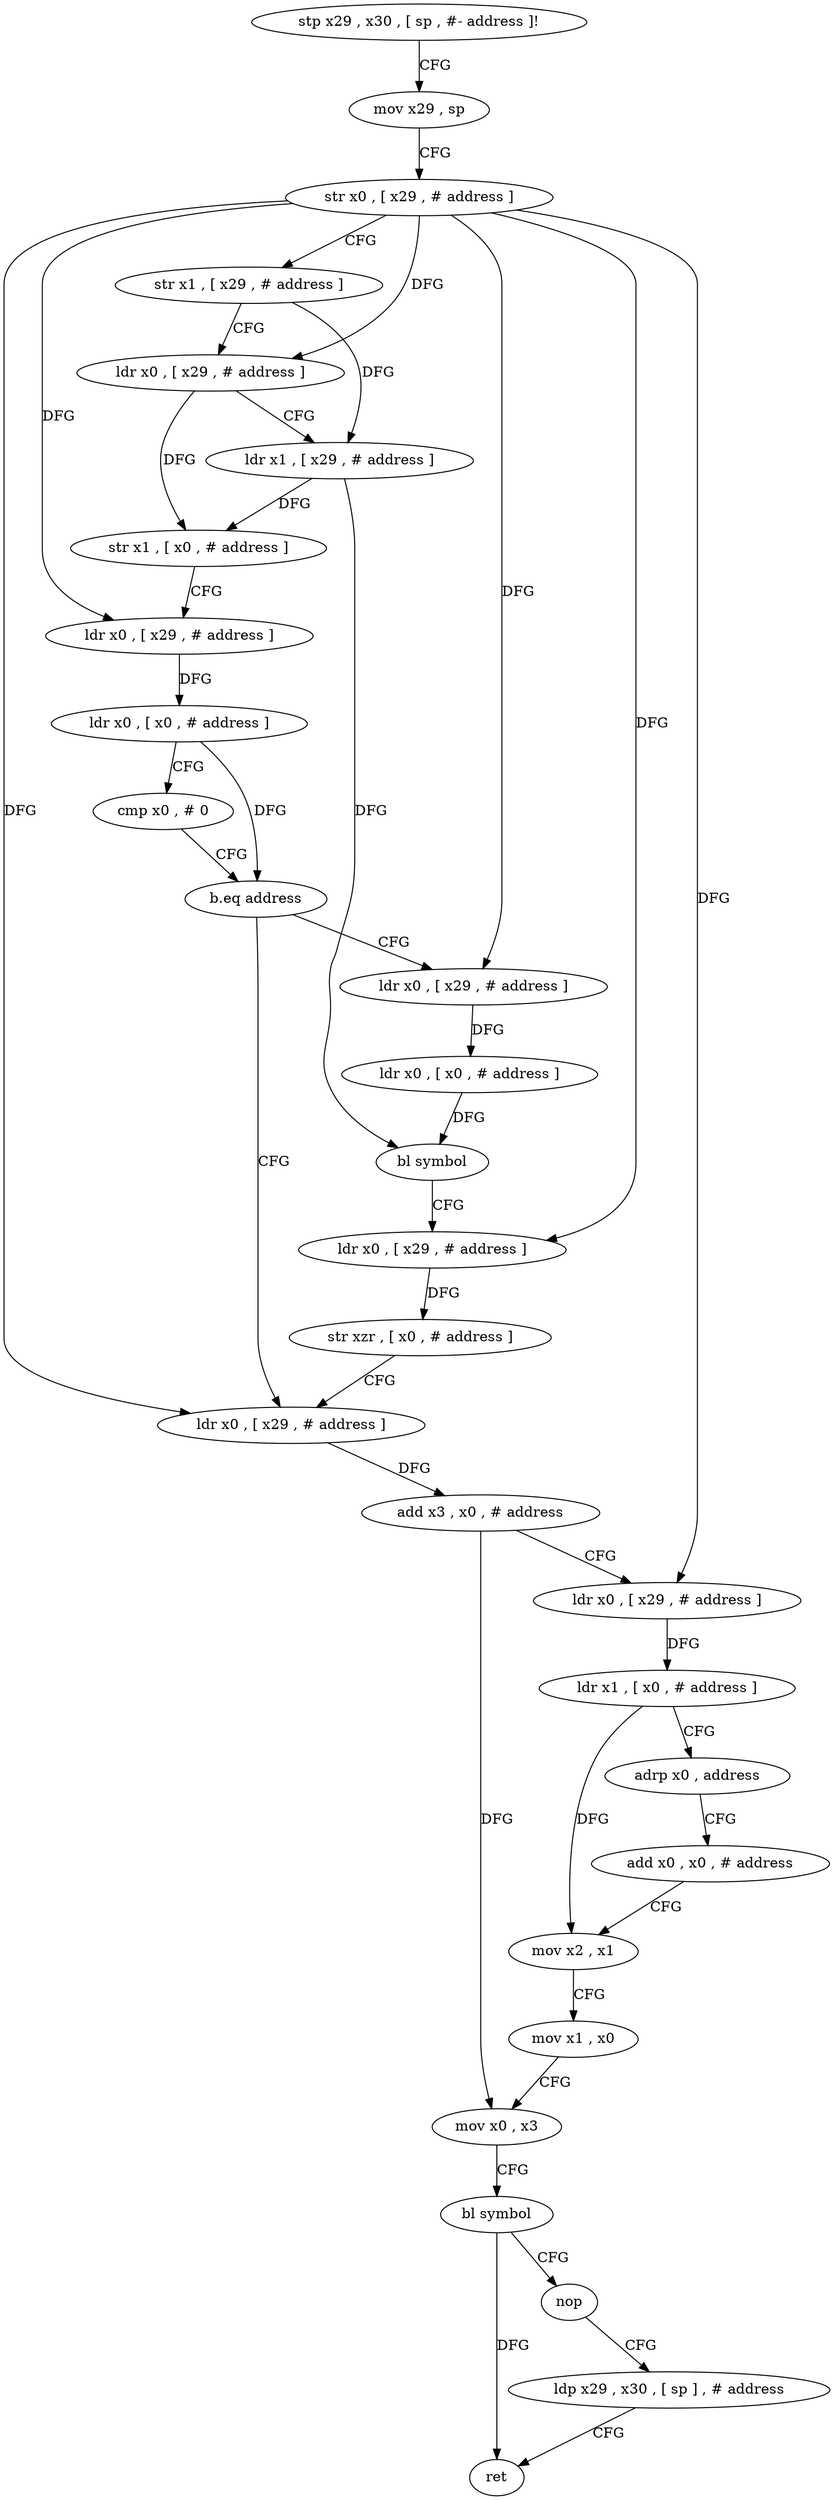 digraph "func" {
"93784" [label = "stp x29 , x30 , [ sp , #- address ]!" ]
"93788" [label = "mov x29 , sp" ]
"93792" [label = "str x0 , [ x29 , # address ]" ]
"93796" [label = "str x1 , [ x29 , # address ]" ]
"93800" [label = "ldr x0 , [ x29 , # address ]" ]
"93804" [label = "ldr x1 , [ x29 , # address ]" ]
"93808" [label = "str x1 , [ x0 , # address ]" ]
"93812" [label = "ldr x0 , [ x29 , # address ]" ]
"93816" [label = "ldr x0 , [ x0 , # address ]" ]
"93820" [label = "cmp x0 , # 0" ]
"93824" [label = "b.eq address" ]
"93848" [label = "ldr x0 , [ x29 , # address ]" ]
"93828" [label = "ldr x0 , [ x29 , # address ]" ]
"93852" [label = "add x3 , x0 , # address" ]
"93856" [label = "ldr x0 , [ x29 , # address ]" ]
"93860" [label = "ldr x1 , [ x0 , # address ]" ]
"93864" [label = "adrp x0 , address" ]
"93868" [label = "add x0 , x0 , # address" ]
"93872" [label = "mov x2 , x1" ]
"93876" [label = "mov x1 , x0" ]
"93880" [label = "mov x0 , x3" ]
"93884" [label = "bl symbol" ]
"93888" [label = "nop" ]
"93892" [label = "ldp x29 , x30 , [ sp ] , # address" ]
"93896" [label = "ret" ]
"93832" [label = "ldr x0 , [ x0 , # address ]" ]
"93836" [label = "bl symbol" ]
"93840" [label = "ldr x0 , [ x29 , # address ]" ]
"93844" [label = "str xzr , [ x0 , # address ]" ]
"93784" -> "93788" [ label = "CFG" ]
"93788" -> "93792" [ label = "CFG" ]
"93792" -> "93796" [ label = "CFG" ]
"93792" -> "93800" [ label = "DFG" ]
"93792" -> "93812" [ label = "DFG" ]
"93792" -> "93848" [ label = "DFG" ]
"93792" -> "93856" [ label = "DFG" ]
"93792" -> "93828" [ label = "DFG" ]
"93792" -> "93840" [ label = "DFG" ]
"93796" -> "93800" [ label = "CFG" ]
"93796" -> "93804" [ label = "DFG" ]
"93800" -> "93804" [ label = "CFG" ]
"93800" -> "93808" [ label = "DFG" ]
"93804" -> "93808" [ label = "DFG" ]
"93804" -> "93836" [ label = "DFG" ]
"93808" -> "93812" [ label = "CFG" ]
"93812" -> "93816" [ label = "DFG" ]
"93816" -> "93820" [ label = "CFG" ]
"93816" -> "93824" [ label = "DFG" ]
"93820" -> "93824" [ label = "CFG" ]
"93824" -> "93848" [ label = "CFG" ]
"93824" -> "93828" [ label = "CFG" ]
"93848" -> "93852" [ label = "DFG" ]
"93828" -> "93832" [ label = "DFG" ]
"93852" -> "93856" [ label = "CFG" ]
"93852" -> "93880" [ label = "DFG" ]
"93856" -> "93860" [ label = "DFG" ]
"93860" -> "93864" [ label = "CFG" ]
"93860" -> "93872" [ label = "DFG" ]
"93864" -> "93868" [ label = "CFG" ]
"93868" -> "93872" [ label = "CFG" ]
"93872" -> "93876" [ label = "CFG" ]
"93876" -> "93880" [ label = "CFG" ]
"93880" -> "93884" [ label = "CFG" ]
"93884" -> "93888" [ label = "CFG" ]
"93884" -> "93896" [ label = "DFG" ]
"93888" -> "93892" [ label = "CFG" ]
"93892" -> "93896" [ label = "CFG" ]
"93832" -> "93836" [ label = "DFG" ]
"93836" -> "93840" [ label = "CFG" ]
"93840" -> "93844" [ label = "DFG" ]
"93844" -> "93848" [ label = "CFG" ]
}
